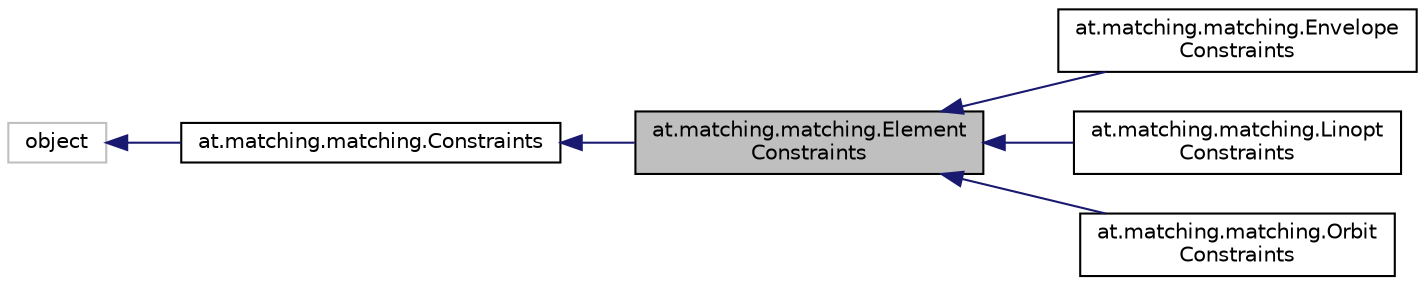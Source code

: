 digraph "at.matching.matching.ElementConstraints"
{
 // LATEX_PDF_SIZE
  edge [fontname="Helvetica",fontsize="10",labelfontname="Helvetica",labelfontsize="10"];
  node [fontname="Helvetica",fontsize="10",shape=record];
  rankdir="LR";
  Node1 [label="at.matching.matching.Element\lConstraints",height=0.2,width=0.4,color="black", fillcolor="grey75", style="filled", fontcolor="black",tooltip=" "];
  Node2 -> Node1 [dir="back",color="midnightblue",fontsize="10",style="solid",fontname="Helvetica"];
  Node2 [label="at.matching.matching.Constraints",height=0.2,width=0.4,color="black", fillcolor="white", style="filled",URL="$classat_1_1matching_1_1matching_1_1Constraints.html",tooltip=" "];
  Node3 -> Node2 [dir="back",color="midnightblue",fontsize="10",style="solid",fontname="Helvetica"];
  Node3 [label="object",height=0.2,width=0.4,color="grey75", fillcolor="white", style="filled",tooltip=" "];
  Node1 -> Node4 [dir="back",color="midnightblue",fontsize="10",style="solid",fontname="Helvetica"];
  Node4 [label="at.matching.matching.Envelope\lConstraints",height=0.2,width=0.4,color="black", fillcolor="white", style="filled",URL="$classat_1_1matching_1_1matching_1_1EnvelopeConstraints.html",tooltip=" "];
  Node1 -> Node5 [dir="back",color="midnightblue",fontsize="10",style="solid",fontname="Helvetica"];
  Node5 [label="at.matching.matching.Linopt\lConstraints",height=0.2,width=0.4,color="black", fillcolor="white", style="filled",URL="$classat_1_1matching_1_1matching_1_1LinoptConstraints.html",tooltip=" "];
  Node1 -> Node6 [dir="back",color="midnightblue",fontsize="10",style="solid",fontname="Helvetica"];
  Node6 [label="at.matching.matching.Orbit\lConstraints",height=0.2,width=0.4,color="black", fillcolor="white", style="filled",URL="$classat_1_1matching_1_1matching_1_1OrbitConstraints.html",tooltip=" "];
}
